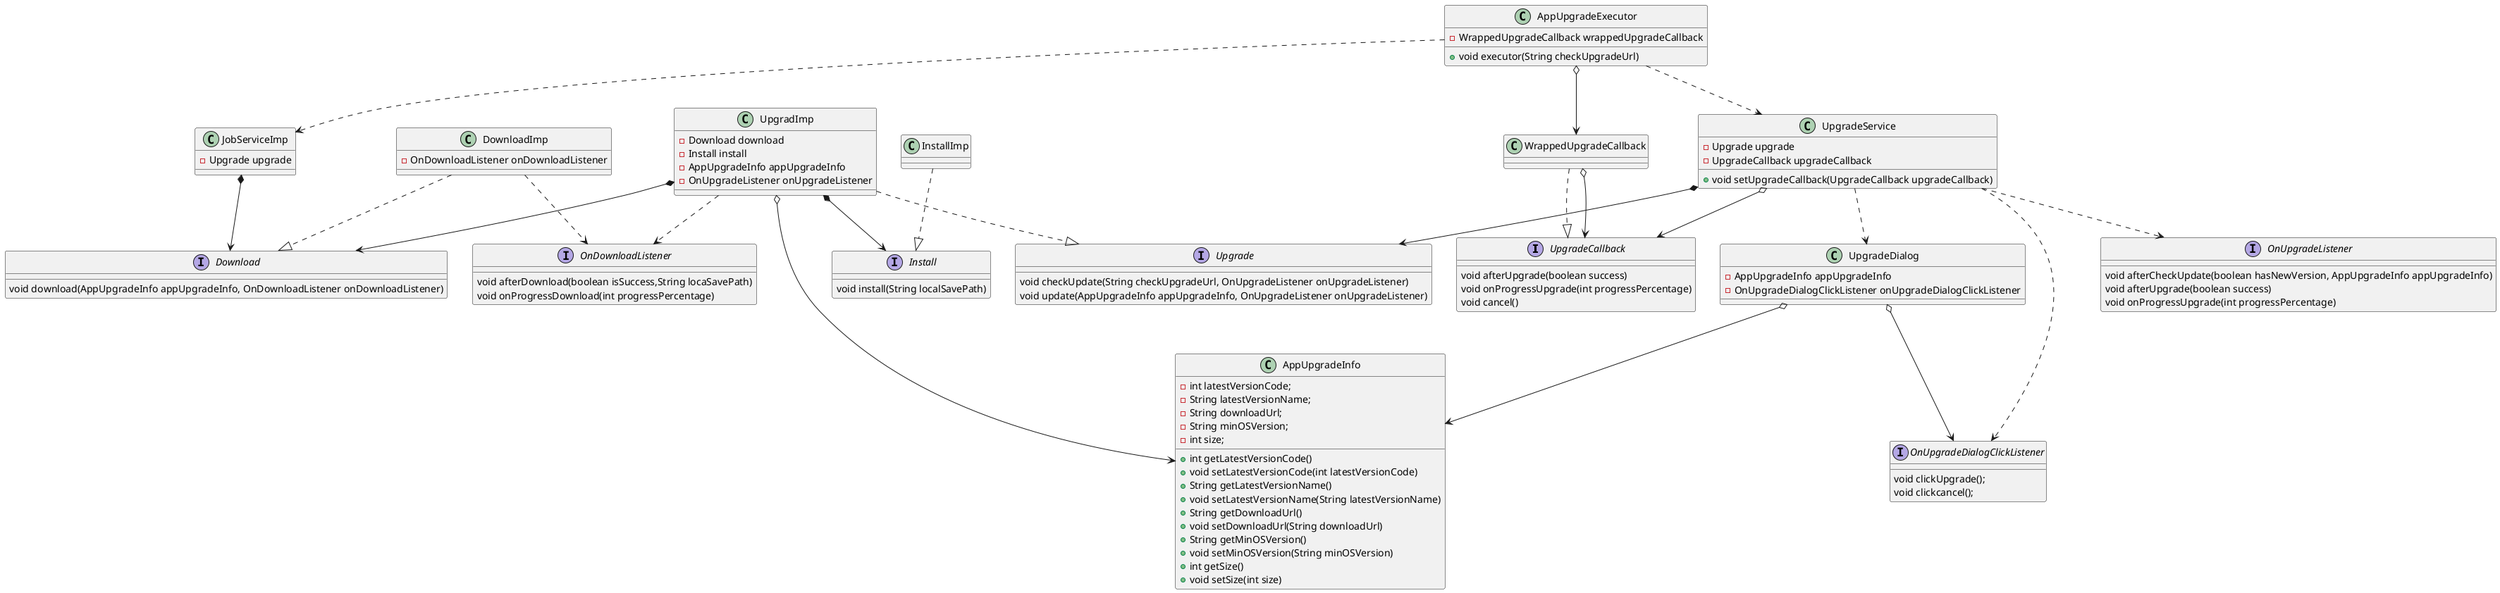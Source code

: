 @startuml

interface UpgradeCallback
interface Upgrade
interface OnUpgradeListener
interface Download
interface OnDownloadListener
interface Install
interface OnUpgradeDialogClickListener
class UpgradImp
class DownloadImp
class InstallImp
class UpgradeDialog
class UpgradeService
class JobServiceImp
class AppUpgradeInfo
class AppUpgradeExecutor
class WrappedUpgradeCallback

interface UpgradeCallback{
    void afterUpgrade(boolean success)
    void onProgressUpgrade(int progressPercentage)
    void cancel()
}
interface Upgrade{
    void checkUpdate(String checkUpgradeUrl, OnUpgradeListener onUpgradeListener)
    void update(AppUpgradeInfo appUpgradeInfo, OnUpgradeListener onUpgradeListener)
}
interface OnUpgradeListener{
    void afterCheckUpdate(boolean hasNewVersion, AppUpgradeInfo appUpgradeInfo)
    void afterUpgrade(boolean success)
    void onProgressUpgrade(int progressPercentage)
}
interface Download{
    void download(AppUpgradeInfo appUpgradeInfo, OnDownloadListener onDownloadListener)
}
interface OnDownloadListener{
    void afterDownload(boolean isSuccess,String locaSavePath)
    void onProgressDownload(int progressPercentage)
}
interface Install{
    void install(String localSavePath)
}
interface OnUpgradeDialogClickListener{
    void clickUpgrade();
    void clickcancel();
}
class AppUpgradeExecutor{
    -WrappedUpgradeCallback wrappedUpgradeCallback
    +void executor(String checkUpgradeUrl)
}
class UpgradImp{
    -Download download
    -Install install
    -AppUpgradeInfo appUpgradeInfo
    -OnUpgradeListener onUpgradeListener
}
class DownloadImp{
    -OnDownloadListener onDownloadListener
}
class InstallImp{
}
class UpgradeDialog{
    -AppUpgradeInfo appUpgradeInfo
    -OnUpgradeDialogClickListener onUpgradeDialogClickListener
}
class UpgradeService{
    -Upgrade upgrade
    -UpgradeCallback upgradeCallback
    +void setUpgradeCallback(UpgradeCallback upgradeCallback)
}
class JobServiceImp{
    -Upgrade upgrade
}
class AppUpgradeInfo{
    -int latestVersionCode;
    -String latestVersionName;
    -String downloadUrl;
    -String minOSVersion;
    -int size;
    +int getLatestVersionCode()
    +void setLatestVersionCode(int latestVersionCode)
    +String getLatestVersionName()
    +void setLatestVersionName(String latestVersionName)
    +String getDownloadUrl()
    +void setDownloadUrl(String downloadUrl)
    +String getMinOSVersion()
    +void setMinOSVersion(String minOSVersion)
    +int getSize()
    +void setSize(int size)
}
AppUpgradeExecutor o--> WrappedUpgradeCallback
AppUpgradeExecutor ..> UpgradeService
AppUpgradeExecutor ..> JobServiceImp
WrappedUpgradeCallback ..|> UpgradeCallback
WrappedUpgradeCallback o--> UpgradeCallback
UpgradeService *--> Upgrade
UpgradeService o--> UpgradeCallback
UpgradeService ..> UpgradeDialog
UpgradeService ..> OnUpgradeDialogClickListener
UpgradeService ..> OnUpgradeListener
JobServiceImp *--> Download
UpgradeDialog o--> AppUpgradeInfo
UpgradeDialog o--> OnUpgradeDialogClickListener
UpgradImp..|> Upgrade
UpgradImp *--> Download
UpgradImp *--> Install
UpgradImp o--> AppUpgradeInfo
UpgradImp ..> OnDownloadListener
DownloadImp ..|> Download
DownloadImp ..>OnDownloadListener
InstallImp ..|> Install
@enduml